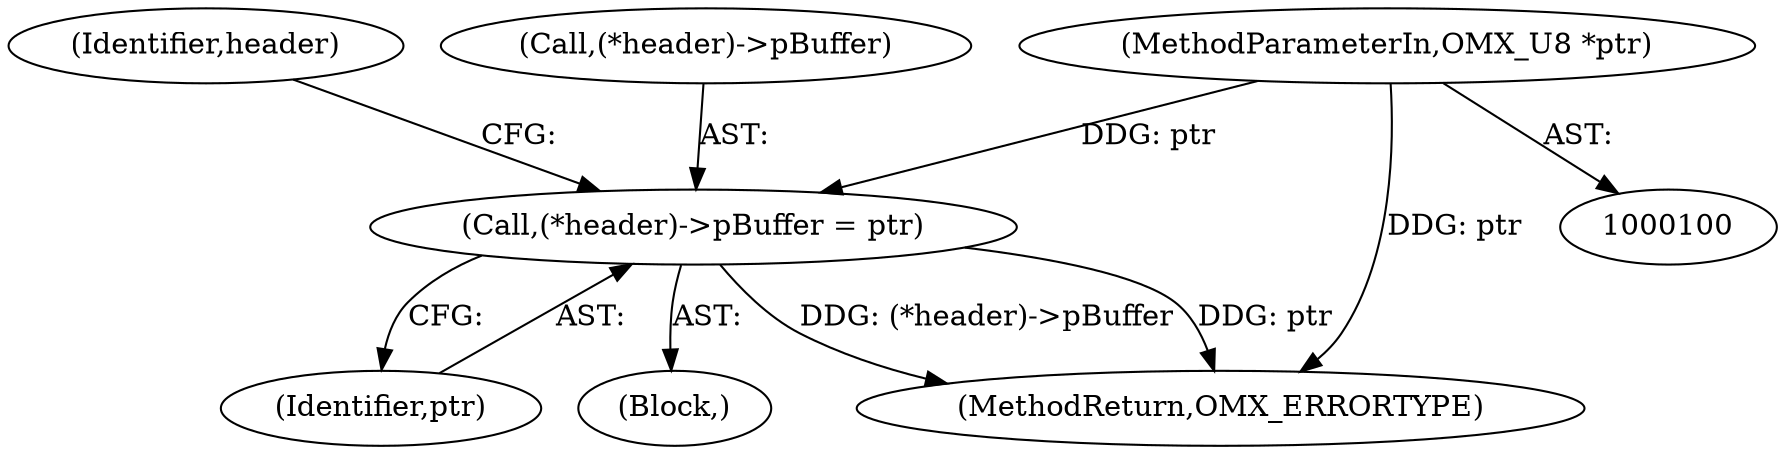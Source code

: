 digraph "0_Android_d834160d9759f1098df692b34e6eeb548f9e317b@pointer" {
"1000181" [label="(Call,(*header)->pBuffer = ptr)"];
"1000105" [label="(MethodParameterIn,OMX_U8 *ptr)"];
"1000186" [label="(Identifier,ptr)"];
"1000190" [label="(Identifier,header)"];
"1000106" [label="(Block,)"];
"1000182" [label="(Call,(*header)->pBuffer)"];
"1000105" [label="(MethodParameterIn,OMX_U8 *ptr)"];
"1000181" [label="(Call,(*header)->pBuffer = ptr)"];
"1000329" [label="(MethodReturn,OMX_ERRORTYPE)"];
"1000181" -> "1000106"  [label="AST: "];
"1000181" -> "1000186"  [label="CFG: "];
"1000182" -> "1000181"  [label="AST: "];
"1000186" -> "1000181"  [label="AST: "];
"1000190" -> "1000181"  [label="CFG: "];
"1000181" -> "1000329"  [label="DDG: (*header)->pBuffer"];
"1000181" -> "1000329"  [label="DDG: ptr"];
"1000105" -> "1000181"  [label="DDG: ptr"];
"1000105" -> "1000100"  [label="AST: "];
"1000105" -> "1000329"  [label="DDG: ptr"];
}
